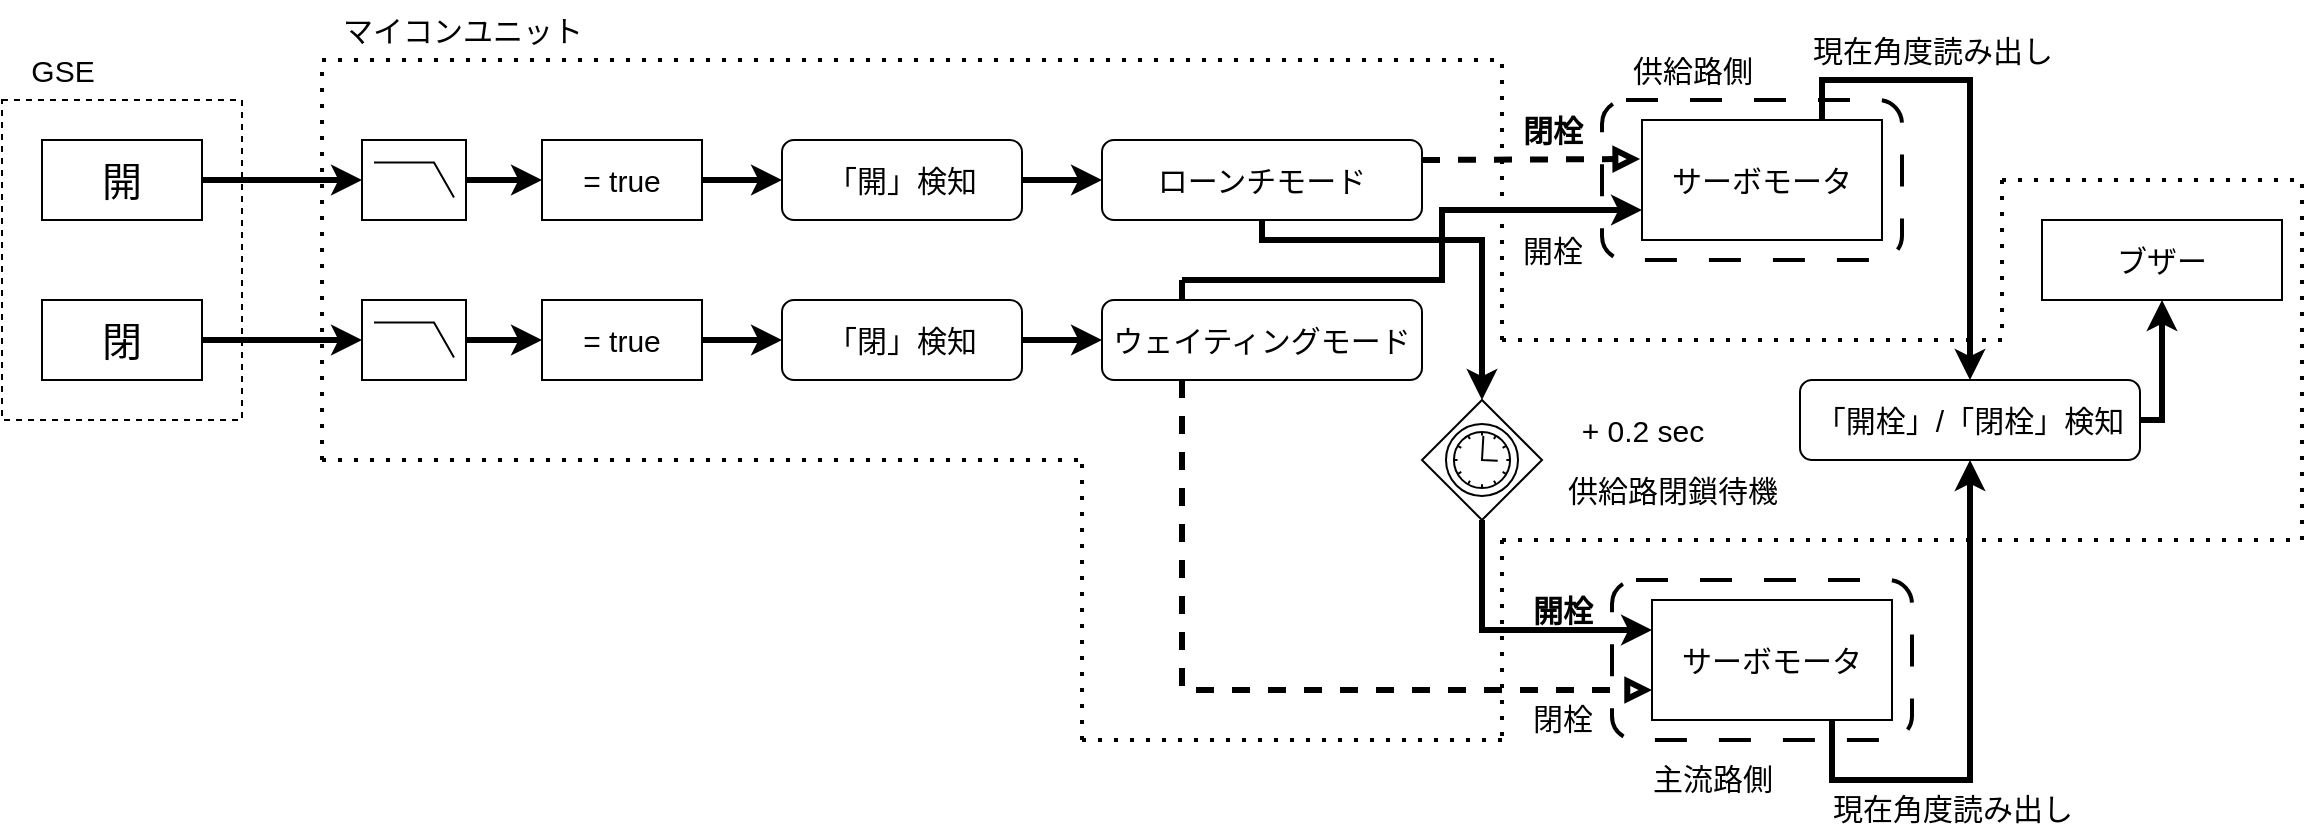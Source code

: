 <mxfile>
    <diagram id="IizSbVGATayDMfFOChP5" name="ページ1">
        <mxGraphModel dx="1457" dy="1347" grid="1" gridSize="10" guides="1" tooltips="1" connect="1" arrows="1" fold="1" page="1" pageScale="1" pageWidth="1169" pageHeight="827" background="#ffffff" math="0" shadow="0">
            <root>
                <mxCell id="0"/>
                <mxCell id="1" parent="0"/>
                <mxCell id="46" style="edgeStyle=elbowEdgeStyle;rounded=0;jumpSize=6;html=1;entryX=0.5;entryY=1;entryDx=0;entryDy=0;strokeWidth=3;fontSize=15;fontColor=#4D9900;endArrow=classic;endFill=1;exitX=0.75;exitY=1;exitDx=0;exitDy=0;" parent="1" source="37" target="43" edge="1">
                    <mxGeometry relative="1" as="geometry">
                        <mxPoint x="650" y="420" as="targetPoint"/>
                        <Array as="points">
                            <mxPoint x="970" y="400"/>
                        </Array>
                    </mxGeometry>
                </mxCell>
                <mxCell id="38" value="" style="rounded=1;whiteSpace=wrap;html=1;fontSize=15;fillColor=none;dashed=1;strokeWidth=2;dashPattern=8 8;" parent="1" vertex="1">
                    <mxGeometry x="905" y="300" width="150" height="80" as="geometry"/>
                </mxCell>
                <mxCell id="17" value="" style="rounded=1;whiteSpace=wrap;html=1;fontSize=15;fillColor=none;dashed=1;strokeWidth=2;dashPattern=8 8;" parent="1" vertex="1">
                    <mxGeometry x="900" y="60" width="150" height="80" as="geometry"/>
                </mxCell>
                <mxCell id="4" value="" style="rounded=0;whiteSpace=wrap;html=1;fontSize=20;fillColor=none;dashed=1;movable=0;resizable=0;rotatable=0;deletable=0;editable=0;connectable=0;" parent="1" vertex="1">
                    <mxGeometry x="100" y="60" width="120" height="160" as="geometry"/>
                </mxCell>
                <mxCell id="6" style="edgeStyle=none;html=1;fontSize=20;endArrow=classic;endFill=1;strokeWidth=3;" parent="1" source="2" edge="1">
                    <mxGeometry relative="1" as="geometry">
                        <mxPoint x="280" y="100" as="targetPoint"/>
                    </mxGeometry>
                </mxCell>
                <mxCell id="2" value="&lt;font style=&quot;font-size: 20px;&quot;&gt;開&lt;/font&gt;" style="rounded=0;whiteSpace=wrap;html=1;" parent="1" vertex="1">
                    <mxGeometry x="120" y="80" width="80" height="40" as="geometry"/>
                </mxCell>
                <mxCell id="7" style="edgeStyle=none;html=1;fontSize=20;strokeWidth=3;" parent="1" source="3" edge="1">
                    <mxGeometry relative="1" as="geometry">
                        <mxPoint x="280" y="180" as="targetPoint"/>
                    </mxGeometry>
                </mxCell>
                <mxCell id="3" value="&lt;span style=&quot;font-size: 20px;&quot;&gt;閉&lt;/span&gt;" style="rounded=0;whiteSpace=wrap;html=1;" parent="1" vertex="1">
                    <mxGeometry x="120" y="160" width="80" height="40" as="geometry"/>
                </mxCell>
                <mxCell id="23" style="edgeStyle=elbowEdgeStyle;rounded=0;elbow=vertical;html=1;entryX=0;entryY=0.5;entryDx=0;entryDy=0;strokeWidth=3;fontSize=15;endArrow=classic;endFill=1;" parent="1" source="8" target="21" edge="1">
                    <mxGeometry relative="1" as="geometry"/>
                </mxCell>
                <mxCell id="8" value="" style="verticalLabelPosition=bottom;shadow=0;dashed=0;align=center;html=1;verticalAlign=top;shape=mxgraph.electrical.logic_gates.lowpass_filter;fontSize=20;fillColor=none;" parent="1" vertex="1">
                    <mxGeometry x="280" y="160" width="52" height="40" as="geometry"/>
                </mxCell>
                <mxCell id="22" style="edgeStyle=elbowEdgeStyle;rounded=0;elbow=vertical;html=1;entryX=0;entryY=0.5;entryDx=0;entryDy=0;strokeWidth=3;fontSize=15;endArrow=classic;endFill=1;" parent="1" source="9" target="13" edge="1">
                    <mxGeometry relative="1" as="geometry"/>
                </mxCell>
                <mxCell id="9" value="" style="verticalLabelPosition=bottom;shadow=0;dashed=0;align=center;html=1;verticalAlign=top;shape=mxgraph.electrical.logic_gates.lowpass_filter;fontSize=20;fillColor=none;" parent="1" vertex="1">
                    <mxGeometry x="280" y="80" width="52" height="40" as="geometry"/>
                </mxCell>
                <mxCell id="24" style="edgeStyle=elbowEdgeStyle;rounded=0;elbow=vertical;html=1;entryX=0;entryY=0.5;entryDx=0;entryDy=0;strokeWidth=3;fontSize=15;endArrow=classic;endFill=1;" parent="1" source="13" target="14" edge="1">
                    <mxGeometry relative="1" as="geometry"/>
                </mxCell>
                <mxCell id="13" value="= true" style="rounded=0;whiteSpace=wrap;html=1;fontSize=15;fillColor=default;" parent="1" vertex="1">
                    <mxGeometry x="370" y="80" width="80" height="40" as="geometry"/>
                </mxCell>
                <mxCell id="25" style="edgeStyle=elbowEdgeStyle;rounded=0;elbow=vertical;html=1;entryX=0;entryY=0.5;entryDx=0;entryDy=0;strokeWidth=3;fontSize=15;endArrow=classic;endFill=1;" parent="1" source="14" target="15" edge="1">
                    <mxGeometry relative="1" as="geometry"/>
                </mxCell>
                <mxCell id="14" value="「開」検知" style="rounded=1;whiteSpace=wrap;html=1;fontSize=15;fillColor=default;" parent="1" vertex="1">
                    <mxGeometry x="490" y="80" width="120" height="40" as="geometry"/>
                </mxCell>
                <mxCell id="19" style="edgeStyle=elbowEdgeStyle;html=1;strokeWidth=3;fontSize=15;endArrow=block;endFill=0;rounded=0;elbow=vertical;exitX=1;exitY=0.25;exitDx=0;exitDy=0;entryX=-0.008;entryY=0.316;entryDx=0;entryDy=0;entryPerimeter=0;dashed=1;" parent="1" source="15" target="16" edge="1">
                    <mxGeometry relative="1" as="geometry">
                        <mxPoint x="860" y="88" as="targetPoint"/>
                        <mxPoint x="930" y="84.857" as="sourcePoint"/>
                    </mxGeometry>
                </mxCell>
                <mxCell id="30" style="edgeStyle=elbowEdgeStyle;rounded=0;elbow=vertical;html=1;strokeWidth=3;fontSize=15;endArrow=classic;endFill=1;entryX=0.5;entryY=0;entryDx=0;entryDy=0;entryPerimeter=0;" parent="1" source="15" target="31" edge="1">
                    <mxGeometry relative="1" as="geometry">
                        <mxPoint x="840" y="190" as="targetPoint"/>
                        <Array as="points">
                            <mxPoint x="730" y="130"/>
                        </Array>
                    </mxGeometry>
                </mxCell>
                <mxCell id="15" value="ローンチモード" style="rounded=1;whiteSpace=wrap;html=1;fontSize=15;" parent="1" vertex="1">
                    <mxGeometry x="650" y="80" width="160" height="40" as="geometry"/>
                </mxCell>
                <mxCell id="45" style="edgeStyle=elbowEdgeStyle;rounded=0;jumpSize=6;html=1;entryX=0.5;entryY=0;entryDx=0;entryDy=0;strokeWidth=3;fontSize=15;fontColor=#4D9900;endArrow=classic;endFill=1;exitX=0.75;exitY=0;exitDx=0;exitDy=0;" parent="1" source="16" target="43" edge="1">
                    <mxGeometry relative="1" as="geometry">
                        <Array as="points">
                            <mxPoint x="970" y="50"/>
                        </Array>
                    </mxGeometry>
                </mxCell>
                <mxCell id="16" value="サーボモータ" style="rounded=0;whiteSpace=wrap;html=1;fontSize=15;fillColor=default;" parent="1" vertex="1">
                    <mxGeometry x="920" y="70" width="120" height="60" as="geometry"/>
                </mxCell>
                <mxCell id="18" value="供給路側" style="text;html=1;align=center;verticalAlign=middle;resizable=0;points=[];autosize=1;strokeColor=none;fillColor=none;fontSize=15;" parent="1" vertex="1">
                    <mxGeometry x="905" y="30" width="80" height="30" as="geometry"/>
                </mxCell>
                <mxCell id="20" value="&lt;font&gt;閉栓&lt;/font&gt;" style="text;html=1;align=center;verticalAlign=middle;resizable=0;points=[];autosize=1;strokeColor=none;fillColor=none;fontSize=15;fontColor=#000000;fontStyle=1" parent="1" vertex="1">
                    <mxGeometry x="850" y="60" width="50" height="30" as="geometry"/>
                </mxCell>
                <mxCell id="27" style="edgeStyle=elbowEdgeStyle;rounded=0;elbow=vertical;html=1;entryX=0;entryY=0.5;entryDx=0;entryDy=0;strokeWidth=3;fontSize=15;endArrow=classic;endFill=1;" parent="1" source="21" target="26" edge="1">
                    <mxGeometry relative="1" as="geometry"/>
                </mxCell>
                <mxCell id="21" value="= true" style="rounded=0;whiteSpace=wrap;html=1;fontSize=15;fillColor=default;" parent="1" vertex="1">
                    <mxGeometry x="370" y="160" width="80" height="40" as="geometry"/>
                </mxCell>
                <mxCell id="29" style="edgeStyle=elbowEdgeStyle;rounded=0;elbow=vertical;html=1;entryX=0;entryY=0.5;entryDx=0;entryDy=0;strokeWidth=3;fontSize=15;endArrow=classic;endFill=1;" parent="1" source="26" target="28" edge="1">
                    <mxGeometry relative="1" as="geometry"/>
                </mxCell>
                <mxCell id="26" value="「閉」検知" style="rounded=1;whiteSpace=wrap;html=1;fontSize=15;fillColor=default;" parent="1" vertex="1">
                    <mxGeometry x="490" y="160" width="120" height="40" as="geometry"/>
                </mxCell>
                <mxCell id="34" style="edgeStyle=elbowEdgeStyle;rounded=0;html=1;strokeWidth=3;fontSize=15;endArrow=classic;endFill=1;entryX=0;entryY=0.75;entryDx=0;entryDy=0;jumpSize=6;" parent="1" target="16" edge="1">
                    <mxGeometry relative="1" as="geometry">
                        <mxPoint x="690" y="150" as="sourcePoint"/>
                        <mxPoint x="840" y="110" as="targetPoint"/>
                        <Array as="points">
                            <mxPoint x="820" y="120"/>
                        </Array>
                    </mxGeometry>
                </mxCell>
                <mxCell id="42" style="edgeStyle=elbowEdgeStyle;rounded=0;jumpSize=6;html=1;entryX=0;entryY=0.75;entryDx=0;entryDy=0;strokeWidth=3;fontSize=15;fontColor=#4D9900;endArrow=block;endFill=0;dashed=1;" parent="1" source="28" target="37" edge="1">
                    <mxGeometry relative="1" as="geometry">
                        <Array as="points">
                            <mxPoint x="690" y="270"/>
                        </Array>
                    </mxGeometry>
                </mxCell>
                <mxCell id="28" value="ウェイティングモード" style="rounded=1;whiteSpace=wrap;html=1;fontSize=15;" parent="1" vertex="1">
                    <mxGeometry x="650" y="160" width="160" height="40" as="geometry"/>
                </mxCell>
                <mxCell id="39" style="edgeStyle=elbowEdgeStyle;rounded=0;jumpSize=6;html=1;strokeWidth=3;fontSize=15;fontColor=#4D9900;endArrow=classic;endFill=1;entryX=0;entryY=0.25;entryDx=0;entryDy=0;" parent="1" source="31" target="37" edge="1">
                    <mxGeometry relative="1" as="geometry">
                        <mxPoint x="840" y="340" as="targetPoint"/>
                        <Array as="points">
                            <mxPoint x="840" y="290"/>
                        </Array>
                    </mxGeometry>
                </mxCell>
                <mxCell id="31" value="" style="points=[[0.25,0.25,0],[0.5,0,0],[0.75,0.25,0],[1,0.5,0],[0.75,0.75,0],[0.5,1,0],[0.25,0.75,0],[0,0.5,0]];shape=mxgraph.bpmn.gateway2;html=1;verticalLabelPosition=bottom;labelBackgroundColor=#ffffff;verticalAlign=top;align=center;perimeter=rhombusPerimeter;outlineConnect=0;outline=standard;symbol=timer;strokeWidth=1;fontSize=15;fillColor=none;" parent="1" vertex="1">
                    <mxGeometry x="810" y="210" width="60" height="60" as="geometry"/>
                </mxCell>
                <mxCell id="32" value="+ 0.2 sec" style="text;html=1;align=center;verticalAlign=middle;resizable=0;points=[];autosize=1;strokeColor=none;fillColor=none;fontSize=15;" parent="1" vertex="1">
                    <mxGeometry x="880" y="210" width="80" height="30" as="geometry"/>
                </mxCell>
                <mxCell id="33" value="供給路閉鎖待機" style="text;html=1;align=center;verticalAlign=middle;resizable=0;points=[];autosize=1;strokeColor=none;fillColor=none;fontSize=15;" parent="1" vertex="1">
                    <mxGeometry x="870" y="240" width="130" height="30" as="geometry"/>
                </mxCell>
                <mxCell id="35" value="" style="endArrow=none;html=1;strokeWidth=3;fontSize=15;jumpSize=6;exitX=0.25;exitY=0;exitDx=0;exitDy=0;rounded=0;" parent="1" source="28" edge="1">
                    <mxGeometry width="50" height="50" relative="1" as="geometry">
                        <mxPoint x="720" y="180" as="sourcePoint"/>
                        <mxPoint x="690" y="150" as="targetPoint"/>
                    </mxGeometry>
                </mxCell>
                <mxCell id="36" value="&lt;font&gt;開栓&lt;/font&gt;" style="text;html=1;align=center;verticalAlign=middle;resizable=0;points=[];autosize=1;strokeColor=none;fillColor=none;fontSize=15;fontColor=#000000;" parent="1" vertex="1">
                    <mxGeometry x="850" y="120" width="50" height="30" as="geometry"/>
                </mxCell>
                <mxCell id="37" value="サーボモータ" style="rounded=0;whiteSpace=wrap;html=1;fontSize=15;fillColor=default;" parent="1" vertex="1">
                    <mxGeometry x="925" y="310" width="120" height="60" as="geometry"/>
                </mxCell>
                <mxCell id="54" style="edgeStyle=elbowEdgeStyle;rounded=0;jumpSize=6;html=1;entryX=0.5;entryY=1;entryDx=0;entryDy=0;strokeWidth=3;fontSize=15;fontColor=#000000;endArrow=classic;endFill=1;" parent="1" source="43" target="53" edge="1">
                    <mxGeometry relative="1" as="geometry">
                        <Array as="points">
                            <mxPoint x="1180" y="190"/>
                        </Array>
                    </mxGeometry>
                </mxCell>
                <mxCell id="43" value="「開栓」/「閉栓」検知" style="rounded=1;whiteSpace=wrap;html=1;fontSize=15;fillColor=default;" parent="1" vertex="1">
                    <mxGeometry x="999" y="200" width="170" height="40" as="geometry"/>
                </mxCell>
                <mxCell id="47" value="&lt;font color=&quot;#000000&quot;&gt;現在角度読み出し&lt;/font&gt;" style="text;html=1;align=center;verticalAlign=middle;resizable=0;points=[];autosize=1;strokeColor=none;fillColor=none;fontSize=15;fontColor=#4D9900;" parent="1" vertex="1">
                    <mxGeometry x="995" y="20" width="140" height="30" as="geometry"/>
                </mxCell>
                <mxCell id="48" value="現在角度読み出し" style="text;html=1;align=center;verticalAlign=middle;resizable=0;points=[];autosize=1;strokeColor=none;fillColor=none;fontSize=15;fontColor=#000000;" parent="1" vertex="1">
                    <mxGeometry x="1005" y="399" width="140" height="30" as="geometry"/>
                </mxCell>
                <mxCell id="49" value="主流路側" style="text;html=1;align=center;verticalAlign=middle;resizable=0;points=[];autosize=1;strokeColor=none;fillColor=none;fontSize=15;" parent="1" vertex="1">
                    <mxGeometry x="915" y="384" width="80" height="30" as="geometry"/>
                </mxCell>
                <mxCell id="50" value="&lt;font&gt;&lt;b&gt;開栓&lt;/b&gt;&lt;/font&gt;" style="text;html=1;align=center;verticalAlign=middle;resizable=0;points=[];autosize=1;strokeColor=none;fillColor=none;fontSize=15;fontColor=#000000;" parent="1" vertex="1">
                    <mxGeometry x="855" y="300" width="50" height="30" as="geometry"/>
                </mxCell>
                <mxCell id="51" value="&lt;font&gt;閉栓&lt;/font&gt;" style="text;html=1;align=center;verticalAlign=middle;resizable=0;points=[];autosize=1;strokeColor=none;fillColor=none;fontSize=15;fontColor=#000000;" parent="1" vertex="1">
                    <mxGeometry x="855" y="354" width="50" height="30" as="geometry"/>
                </mxCell>
                <mxCell id="52" value="GSE" style="text;html=1;align=center;verticalAlign=middle;resizable=0;points=[];autosize=1;strokeColor=none;fillColor=none;fontSize=15;fontColor=#000000;" parent="1" vertex="1">
                    <mxGeometry x="100" y="30" width="60" height="30" as="geometry"/>
                </mxCell>
                <mxCell id="53" value="ブザー" style="rounded=0;whiteSpace=wrap;html=1;sketch=0;strokeWidth=1;fontSize=15;fontColor=#000000;fillColor=none;" parent="1" vertex="1">
                    <mxGeometry x="1120" y="120" width="120" height="40" as="geometry"/>
                </mxCell>
                <mxCell id="55" value="" style="endArrow=none;dashed=1;html=1;dashPattern=1 3;strokeWidth=2;rounded=0;fontSize=15;fontColor=#000000;jumpSize=6;" parent="1" edge="1">
                    <mxGeometry width="50" height="50" relative="1" as="geometry">
                        <mxPoint x="260" y="40" as="sourcePoint"/>
                        <mxPoint x="850" y="40" as="targetPoint"/>
                    </mxGeometry>
                </mxCell>
                <mxCell id="57" value="" style="endArrow=none;dashed=1;html=1;dashPattern=1 3;strokeWidth=2;rounded=0;fontSize=15;fontColor=#000000;jumpSize=6;" parent="1" edge="1">
                    <mxGeometry width="50" height="50" relative="1" as="geometry">
                        <mxPoint x="850" y="180" as="sourcePoint"/>
                        <mxPoint x="850" y="40" as="targetPoint"/>
                    </mxGeometry>
                </mxCell>
                <mxCell id="58" value="" style="endArrow=none;dashed=1;html=1;dashPattern=1 3;strokeWidth=2;rounded=0;fontSize=15;fontColor=#000000;jumpSize=6;" parent="1" edge="1">
                    <mxGeometry width="50" height="50" relative="1" as="geometry">
                        <mxPoint x="850" y="180" as="sourcePoint"/>
                        <mxPoint x="1100" y="180" as="targetPoint"/>
                    </mxGeometry>
                </mxCell>
                <mxCell id="59" value="" style="endArrow=none;dashed=1;html=1;dashPattern=1 3;strokeWidth=2;rounded=0;fontSize=15;fontColor=#000000;jumpSize=6;" parent="1" edge="1">
                    <mxGeometry width="50" height="50" relative="1" as="geometry">
                        <mxPoint x="1100" y="100" as="sourcePoint"/>
                        <mxPoint x="1100" y="180" as="targetPoint"/>
                    </mxGeometry>
                </mxCell>
                <mxCell id="60" value="" style="endArrow=none;dashed=1;html=1;dashPattern=1 3;strokeWidth=2;rounded=0;fontSize=15;fontColor=#000000;jumpSize=6;" parent="1" edge="1">
                    <mxGeometry width="50" height="50" relative="1" as="geometry">
                        <mxPoint x="1100" y="100" as="sourcePoint"/>
                        <mxPoint x="1250" y="100" as="targetPoint"/>
                    </mxGeometry>
                </mxCell>
                <mxCell id="61" value="" style="endArrow=none;dashed=1;html=1;dashPattern=1 3;strokeWidth=2;rounded=0;fontSize=15;fontColor=#000000;jumpSize=6;" parent="1" edge="1">
                    <mxGeometry width="50" height="50" relative="1" as="geometry">
                        <mxPoint x="1250" y="280" as="sourcePoint"/>
                        <mxPoint x="1250" y="100" as="targetPoint"/>
                    </mxGeometry>
                </mxCell>
                <mxCell id="62" value="" style="endArrow=none;dashed=1;html=1;dashPattern=1 3;strokeWidth=2;rounded=0;fontSize=15;fontColor=#000000;jumpSize=6;" parent="1" edge="1">
                    <mxGeometry width="50" height="50" relative="1" as="geometry">
                        <mxPoint x="850" y="280" as="sourcePoint"/>
                        <mxPoint x="1250" y="280" as="targetPoint"/>
                    </mxGeometry>
                </mxCell>
                <mxCell id="63" value="" style="endArrow=none;dashed=1;html=1;dashPattern=1 3;strokeWidth=2;rounded=0;fontSize=15;fontColor=#000000;jumpSize=6;" parent="1" edge="1">
                    <mxGeometry width="50" height="50" relative="1" as="geometry">
                        <mxPoint x="850" y="280" as="sourcePoint"/>
                        <mxPoint x="850" y="380" as="targetPoint"/>
                    </mxGeometry>
                </mxCell>
                <mxCell id="64" value="" style="endArrow=none;dashed=1;html=1;dashPattern=1 3;strokeWidth=2;rounded=0;fontSize=15;fontColor=#000000;jumpSize=6;" parent="1" edge="1">
                    <mxGeometry width="50" height="50" relative="1" as="geometry">
                        <mxPoint x="640" y="380" as="sourcePoint"/>
                        <mxPoint x="850" y="380" as="targetPoint"/>
                    </mxGeometry>
                </mxCell>
                <mxCell id="65" value="" style="endArrow=none;dashed=1;html=1;dashPattern=1 3;strokeWidth=2;rounded=0;fontSize=15;fontColor=#000000;jumpSize=6;" parent="1" edge="1">
                    <mxGeometry width="50" height="50" relative="1" as="geometry">
                        <mxPoint x="260" y="240" as="sourcePoint"/>
                        <mxPoint x="260" y="40" as="targetPoint"/>
                    </mxGeometry>
                </mxCell>
                <mxCell id="66" value="" style="endArrow=none;dashed=1;html=1;dashPattern=1 3;strokeWidth=2;rounded=0;fontSize=15;fontColor=#000000;jumpSize=6;" parent="1" edge="1">
                    <mxGeometry width="50" height="50" relative="1" as="geometry">
                        <mxPoint x="640" y="380" as="sourcePoint"/>
                        <mxPoint x="640" y="240" as="targetPoint"/>
                    </mxGeometry>
                </mxCell>
                <mxCell id="67" value="" style="endArrow=none;dashed=1;html=1;dashPattern=1 3;strokeWidth=2;rounded=0;fontSize=15;fontColor=#000000;jumpSize=6;" parent="1" edge="1">
                    <mxGeometry width="50" height="50" relative="1" as="geometry">
                        <mxPoint x="260" y="240" as="sourcePoint"/>
                        <mxPoint x="640" y="240" as="targetPoint"/>
                    </mxGeometry>
                </mxCell>
                <mxCell id="68" value="マイコンユニット" style="text;html=1;align=center;verticalAlign=middle;resizable=0;points=[];autosize=1;strokeColor=none;fillColor=none;fontSize=15;fontColor=#000000;" parent="1" vertex="1">
                    <mxGeometry x="260" y="10" width="140" height="30" as="geometry"/>
                </mxCell>
            </root>
        </mxGraphModel>
    </diagram>
</mxfile>
